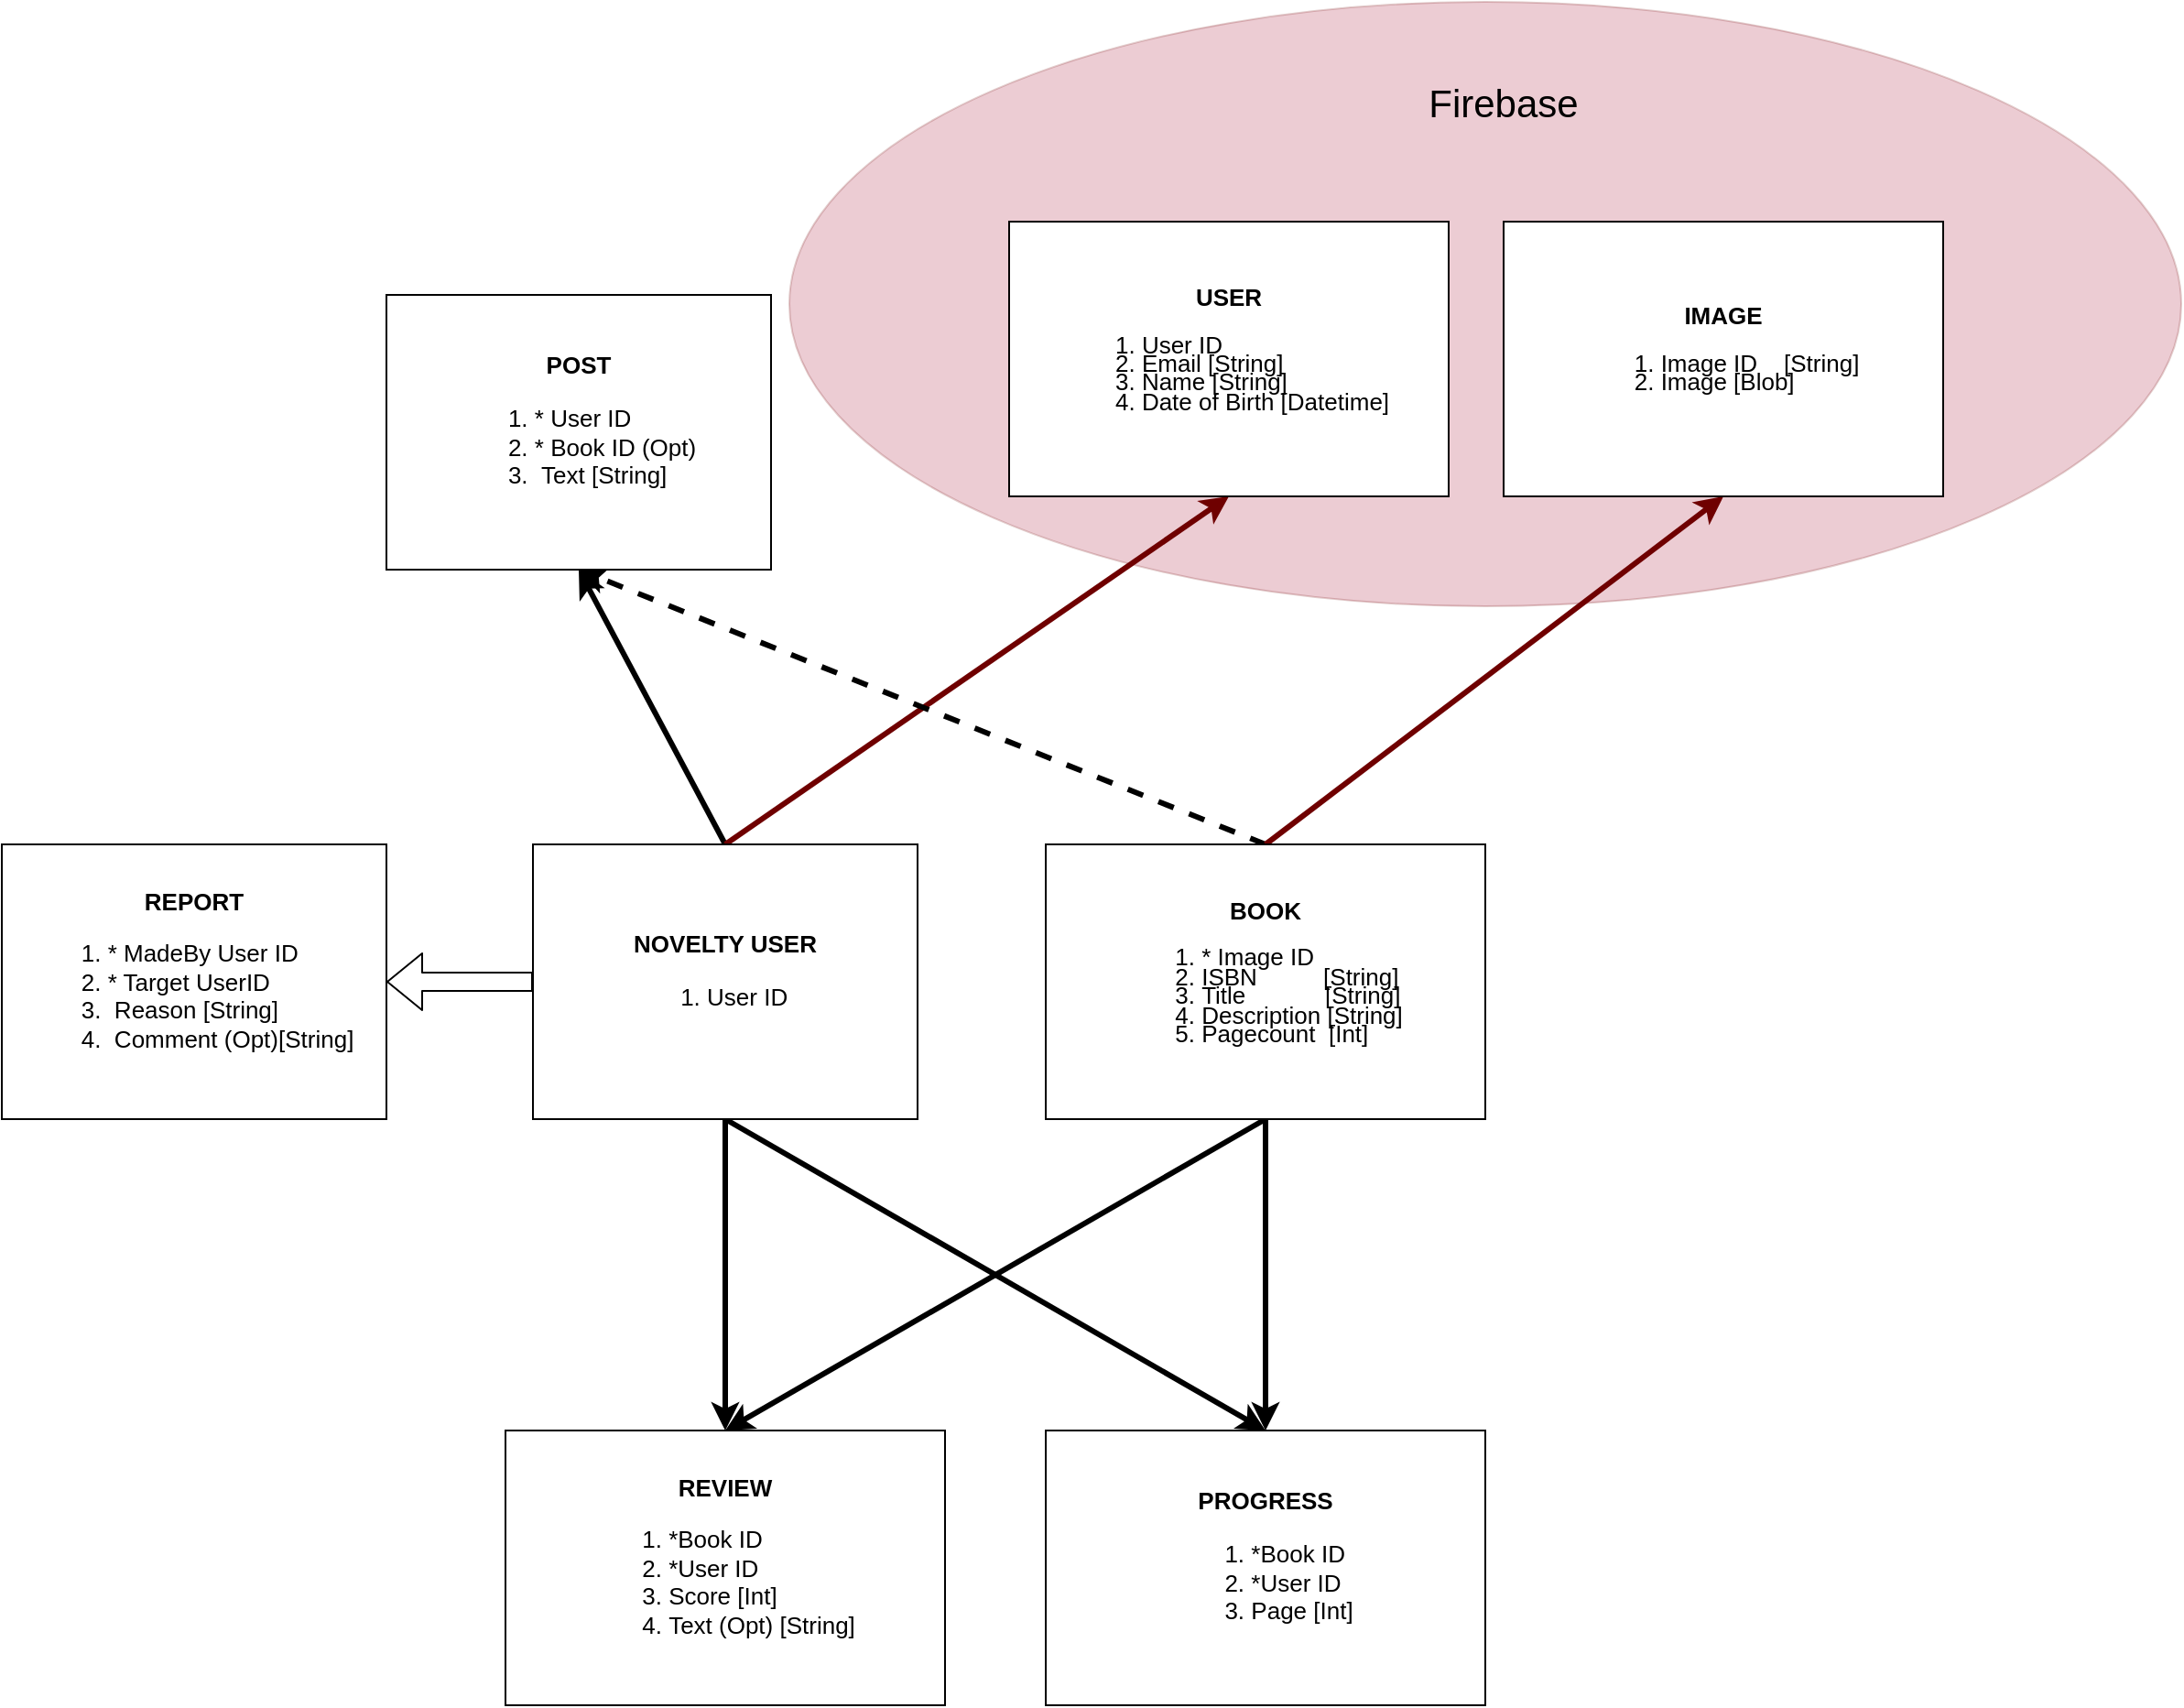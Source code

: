 <mxfile>
    <diagram id="UO7OXJk-Yy_kNFdSAnm9" name="Page-1">
        <mxGraphModel dx="2698" dy="2139" grid="1" gridSize="10" guides="1" tooltips="1" connect="1" arrows="1" fold="1" page="1" pageScale="1" pageWidth="850" pageHeight="1100" math="0" shadow="0">
            <root>
                <mxCell id="0"/>
                <mxCell id="1" parent="0"/>
                <mxCell id="23" value="" style="ellipse;whiteSpace=wrap;html=1;fillColor=#a20025;opacity=20;fontColor=#ffffff;strokeColor=#6F0000;" vertex="1" parent="1">
                    <mxGeometry x="220" y="-380" width="760" height="330" as="geometry"/>
                </mxCell>
                <mxCell id="11" style="edgeStyle=none;html=1;exitX=0.5;exitY=0;exitDx=0;exitDy=0;entryX=0.5;entryY=1;entryDx=0;entryDy=0;fontSize=13;strokeWidth=3;" parent="1" source="2" target="7" edge="1">
                    <mxGeometry relative="1" as="geometry"/>
                </mxCell>
                <mxCell id="12" style="edgeStyle=none;html=1;exitX=0.5;exitY=1;exitDx=0;exitDy=0;entryX=0.5;entryY=0;entryDx=0;entryDy=0;fontSize=13;strokeWidth=3;" parent="1" source="2" target="4" edge="1">
                    <mxGeometry relative="1" as="geometry"/>
                </mxCell>
                <mxCell id="13" style="edgeStyle=none;html=1;exitX=0.5;exitY=1;exitDx=0;exitDy=0;entryX=0.5;entryY=0;entryDx=0;entryDy=0;fontSize=13;strokeWidth=3;" parent="1" source="2" target="8" edge="1">
                    <mxGeometry relative="1" as="geometry"/>
                </mxCell>
                <mxCell id="18" style="edgeStyle=none;html=1;exitX=0;exitY=0.5;exitDx=0;exitDy=0;entryX=1;entryY=0.5;entryDx=0;entryDy=0;strokeColor=default;fontSize=13;shape=flexArrow;" parent="1" source="2" target="17" edge="1">
                    <mxGeometry relative="1" as="geometry"/>
                </mxCell>
                <mxCell id="22" style="edgeStyle=none;html=1;exitX=0.5;exitY=0;exitDx=0;exitDy=0;entryX=0.5;entryY=1;entryDx=0;entryDy=0;strokeWidth=3;fillColor=#a20025;strokeColor=#6F0000;" edge="1" parent="1" source="2" target="21">
                    <mxGeometry relative="1" as="geometry"/>
                </mxCell>
                <mxCell id="2" value="&lt;font style=&quot;font-size: 13px;&quot;&gt;&lt;b&gt;NOVELTY USER&lt;/b&gt;&lt;br&gt;&lt;/font&gt;&lt;ol style=&quot;font-size: 13px;&quot;&gt;&lt;li style=&quot;text-align: justify;&quot;&gt;&lt;font style=&quot;font-size: 13px;&quot;&gt;User ID&lt;/font&gt;&lt;/li&gt;&lt;/ol&gt;" style="rounded=0;whiteSpace=wrap;html=1;align=center;" parent="1" vertex="1">
                    <mxGeometry x="80" y="80" width="210" height="150" as="geometry"/>
                </mxCell>
                <mxCell id="14" style="edgeStyle=none;html=1;exitX=0.5;exitY=1;exitDx=0;exitDy=0;entryX=0.5;entryY=0;entryDx=0;entryDy=0;fontSize=13;strokeWidth=3;" parent="1" source="3" target="4" edge="1">
                    <mxGeometry relative="1" as="geometry"/>
                </mxCell>
                <mxCell id="15" style="edgeStyle=none;html=1;exitX=0.5;exitY=0;exitDx=0;exitDy=0;entryX=0.5;entryY=1;entryDx=0;entryDy=0;fontSize=13;strokeColor=default;dashed=1;strokeWidth=3;" parent="1" source="3" target="7" edge="1">
                    <mxGeometry relative="1" as="geometry"/>
                </mxCell>
                <mxCell id="16" style="edgeStyle=none;html=1;exitX=0.5;exitY=1;exitDx=0;exitDy=0;entryX=0.5;entryY=0;entryDx=0;entryDy=0;strokeColor=default;fontSize=13;strokeWidth=3;" parent="1" source="3" target="8" edge="1">
                    <mxGeometry relative="1" as="geometry"/>
                </mxCell>
                <mxCell id="20" style="edgeStyle=none;html=1;exitX=0.5;exitY=0;exitDx=0;exitDy=0;entryX=0.5;entryY=1;entryDx=0;entryDy=0;fillColor=#a20025;strokeColor=#6F0000;strokeWidth=3;" edge="1" parent="1" source="3" target="19">
                    <mxGeometry relative="1" as="geometry"/>
                </mxCell>
                <mxCell id="3" value="&lt;font style=&quot;font-size: 13px;&quot;&gt;&lt;b style=&quot;&quot;&gt;BOOK&lt;/b&gt;&lt;br&gt;&lt;/font&gt;&lt;ol style=&quot;line-height: 80%; font-size: 13px;&quot;&gt;&lt;li style=&quot;text-align: left;&quot;&gt;&lt;font style=&quot;font-size: 13px;&quot;&gt;* Image ID&lt;/font&gt;&lt;/li&gt;&lt;li style=&quot;text-align: left;&quot;&gt;&lt;font style=&quot;font-size: 13px;&quot;&gt;ISBN&amp;nbsp; &amp;nbsp; &amp;nbsp; &amp;nbsp; &amp;nbsp; [String]&lt;/font&gt;&lt;/li&gt;&lt;li style=&quot;text-align: left;&quot;&gt;&lt;font style=&quot;font-size: 13px;&quot;&gt;Title&amp;nbsp; &amp;nbsp; &amp;nbsp; &amp;nbsp; &amp;nbsp; &amp;nbsp; [String]&lt;/font&gt;&lt;/li&gt;&lt;li style=&quot;text-align: left;&quot;&gt;&lt;font style=&quot;font-size: 13px;&quot;&gt;Description [String]&lt;/font&gt;&lt;/li&gt;&lt;li style=&quot;text-align: left;&quot;&gt;Pagecount&amp;nbsp; [Int]&lt;/li&gt;&lt;/ol&gt;" style="rounded=0;whiteSpace=wrap;html=1;align=center;" parent="1" vertex="1">
                    <mxGeometry x="360" y="80" width="240" height="150" as="geometry"/>
                </mxCell>
                <mxCell id="4" value="&lt;span style=&quot;font-size: 13px;&quot;&gt;&lt;b&gt;REVIEW&lt;br&gt;&lt;/b&gt;&lt;ol&gt;&lt;li style=&quot;text-align: left;&quot;&gt;*Book ID&lt;/li&gt;&lt;li style=&quot;text-align: left;&quot;&gt;*User ID&lt;/li&gt;&lt;li style=&quot;text-align: left;&quot;&gt;Score [Int]&lt;/li&gt;&lt;li style=&quot;text-align: left;&quot;&gt;Text (Opt) [String]&lt;/li&gt;&lt;/ol&gt;&lt;/span&gt;" style="rounded=0;whiteSpace=wrap;html=1;align=center;" parent="1" vertex="1">
                    <mxGeometry x="65" y="400" width="240" height="150" as="geometry"/>
                </mxCell>
                <mxCell id="7" value="&lt;font style=&quot;font-size: 13px;&quot;&gt;&lt;b&gt;POST&lt;/b&gt;&lt;br&gt;&lt;/font&gt;&lt;ol style=&quot;font-size: 13px;&quot;&gt;&lt;li style=&quot;text-align: justify;&quot;&gt;&lt;font style=&quot;font-size: 13px;&quot;&gt;* User ID&lt;/font&gt;&lt;/li&gt;&lt;li style=&quot;text-align: justify;&quot;&gt;&lt;font style=&quot;font-size: 13px;&quot;&gt;* Book ID (Opt)&lt;/font&gt;&lt;/li&gt;&lt;li style=&quot;text-align: justify;&quot;&gt;&lt;font style=&quot;font-size: 13px;&quot;&gt;&amp;nbsp;Text [String]&lt;/font&gt;&lt;/li&gt;&lt;/ol&gt;" style="rounded=0;whiteSpace=wrap;html=1;align=center;" parent="1" vertex="1">
                    <mxGeometry y="-220" width="210" height="150" as="geometry"/>
                </mxCell>
                <mxCell id="8" value="&lt;span style=&quot;font-size: 13px;&quot;&gt;&lt;b&gt;PROGRESS&lt;br&gt;&lt;/b&gt;&lt;ol&gt;&lt;li style=&quot;text-align: left;&quot;&gt;*Book ID&lt;/li&gt;&lt;li style=&quot;text-align: left;&quot;&gt;*User ID&lt;/li&gt;&lt;li style=&quot;text-align: left;&quot;&gt;Page [Int]&lt;/li&gt;&lt;/ol&gt;&lt;/span&gt;" style="rounded=0;whiteSpace=wrap;html=1;align=center;" parent="1" vertex="1">
                    <mxGeometry x="360" y="400" width="240" height="150" as="geometry"/>
                </mxCell>
                <mxCell id="17" value="&lt;font style=&quot;font-size: 13px;&quot;&gt;&lt;b&gt;REPORT&lt;/b&gt;&lt;br&gt;&lt;/font&gt;&lt;ol style=&quot;font-size: 13px;&quot;&gt;&lt;li style=&quot;text-align: justify;&quot;&gt;&lt;font style=&quot;font-size: 13px;&quot;&gt;* MadeBy User ID&lt;/font&gt;&lt;/li&gt;&lt;li style=&quot;text-align: justify;&quot;&gt;&lt;font style=&quot;font-size: 13px;&quot;&gt;* Target UserID&lt;/font&gt;&lt;/li&gt;&lt;li style=&quot;text-align: justify;&quot;&gt;&amp;nbsp;Reason [String]&lt;/li&gt;&lt;li style=&quot;text-align: justify;&quot;&gt;&amp;nbsp;Comment (Opt)[String]&lt;/li&gt;&lt;/ol&gt;" style="rounded=0;whiteSpace=wrap;html=1;align=center;" parent="1" vertex="1">
                    <mxGeometry x="-210" y="80" width="210" height="150" as="geometry"/>
                </mxCell>
                <mxCell id="19" value="&lt;font style=&quot;font-size: 13px;&quot;&gt;&lt;b style=&quot;&quot;&gt;IMAGE&lt;/b&gt;&lt;br&gt;&lt;/font&gt;&lt;ol style=&quot;line-height: 80%; font-size: 13px;&quot;&gt;&lt;li style=&quot;text-align: left;&quot;&gt;&lt;font style=&quot;font-size: 13px;&quot;&gt;Image ID&amp;nbsp; &amp;nbsp; [String]&lt;/font&gt;&lt;/li&gt;&lt;li style=&quot;text-align: left;&quot;&gt;Image [Blob]&lt;/li&gt;&lt;/ol&gt;" style="rounded=0;whiteSpace=wrap;html=1;align=center;" vertex="1" parent="1">
                    <mxGeometry x="610" y="-260" width="240" height="150" as="geometry"/>
                </mxCell>
                <mxCell id="21" value="&lt;font style=&quot;font-size: 13px;&quot;&gt;&lt;b style=&quot;&quot;&gt;USER&lt;/b&gt;&lt;br&gt;&lt;/font&gt;&lt;ol style=&quot;line-height: 80%; font-size: 13px;&quot;&gt;&lt;li style=&quot;text-align: left;&quot;&gt;&lt;font style=&quot;font-size: 13px;&quot;&gt;User ID&lt;/font&gt;&lt;/li&gt;&lt;li style=&quot;text-align: left;&quot;&gt;Email [String]&lt;/li&gt;&lt;li style=&quot;text-align: left;&quot;&gt;Name [String]&lt;/li&gt;&lt;li style=&quot;text-align: left;&quot;&gt;Date of Birth [Datetime]&lt;/li&gt;&lt;/ol&gt;" style="rounded=0;whiteSpace=wrap;html=1;align=center;" vertex="1" parent="1">
                    <mxGeometry x="340" y="-260" width="240" height="150" as="geometry"/>
                </mxCell>
                <mxCell id="24" value="&lt;font style=&quot;font-size: 21px;&quot;&gt;Firebase&lt;/font&gt;" style="text;strokeColor=none;align=center;fillColor=none;html=1;verticalAlign=middle;whiteSpace=wrap;rounded=0;opacity=20;" vertex="1" parent="1">
                    <mxGeometry x="530" y="-350" width="160" height="50" as="geometry"/>
                </mxCell>
            </root>
        </mxGraphModel>
    </diagram>
</mxfile>